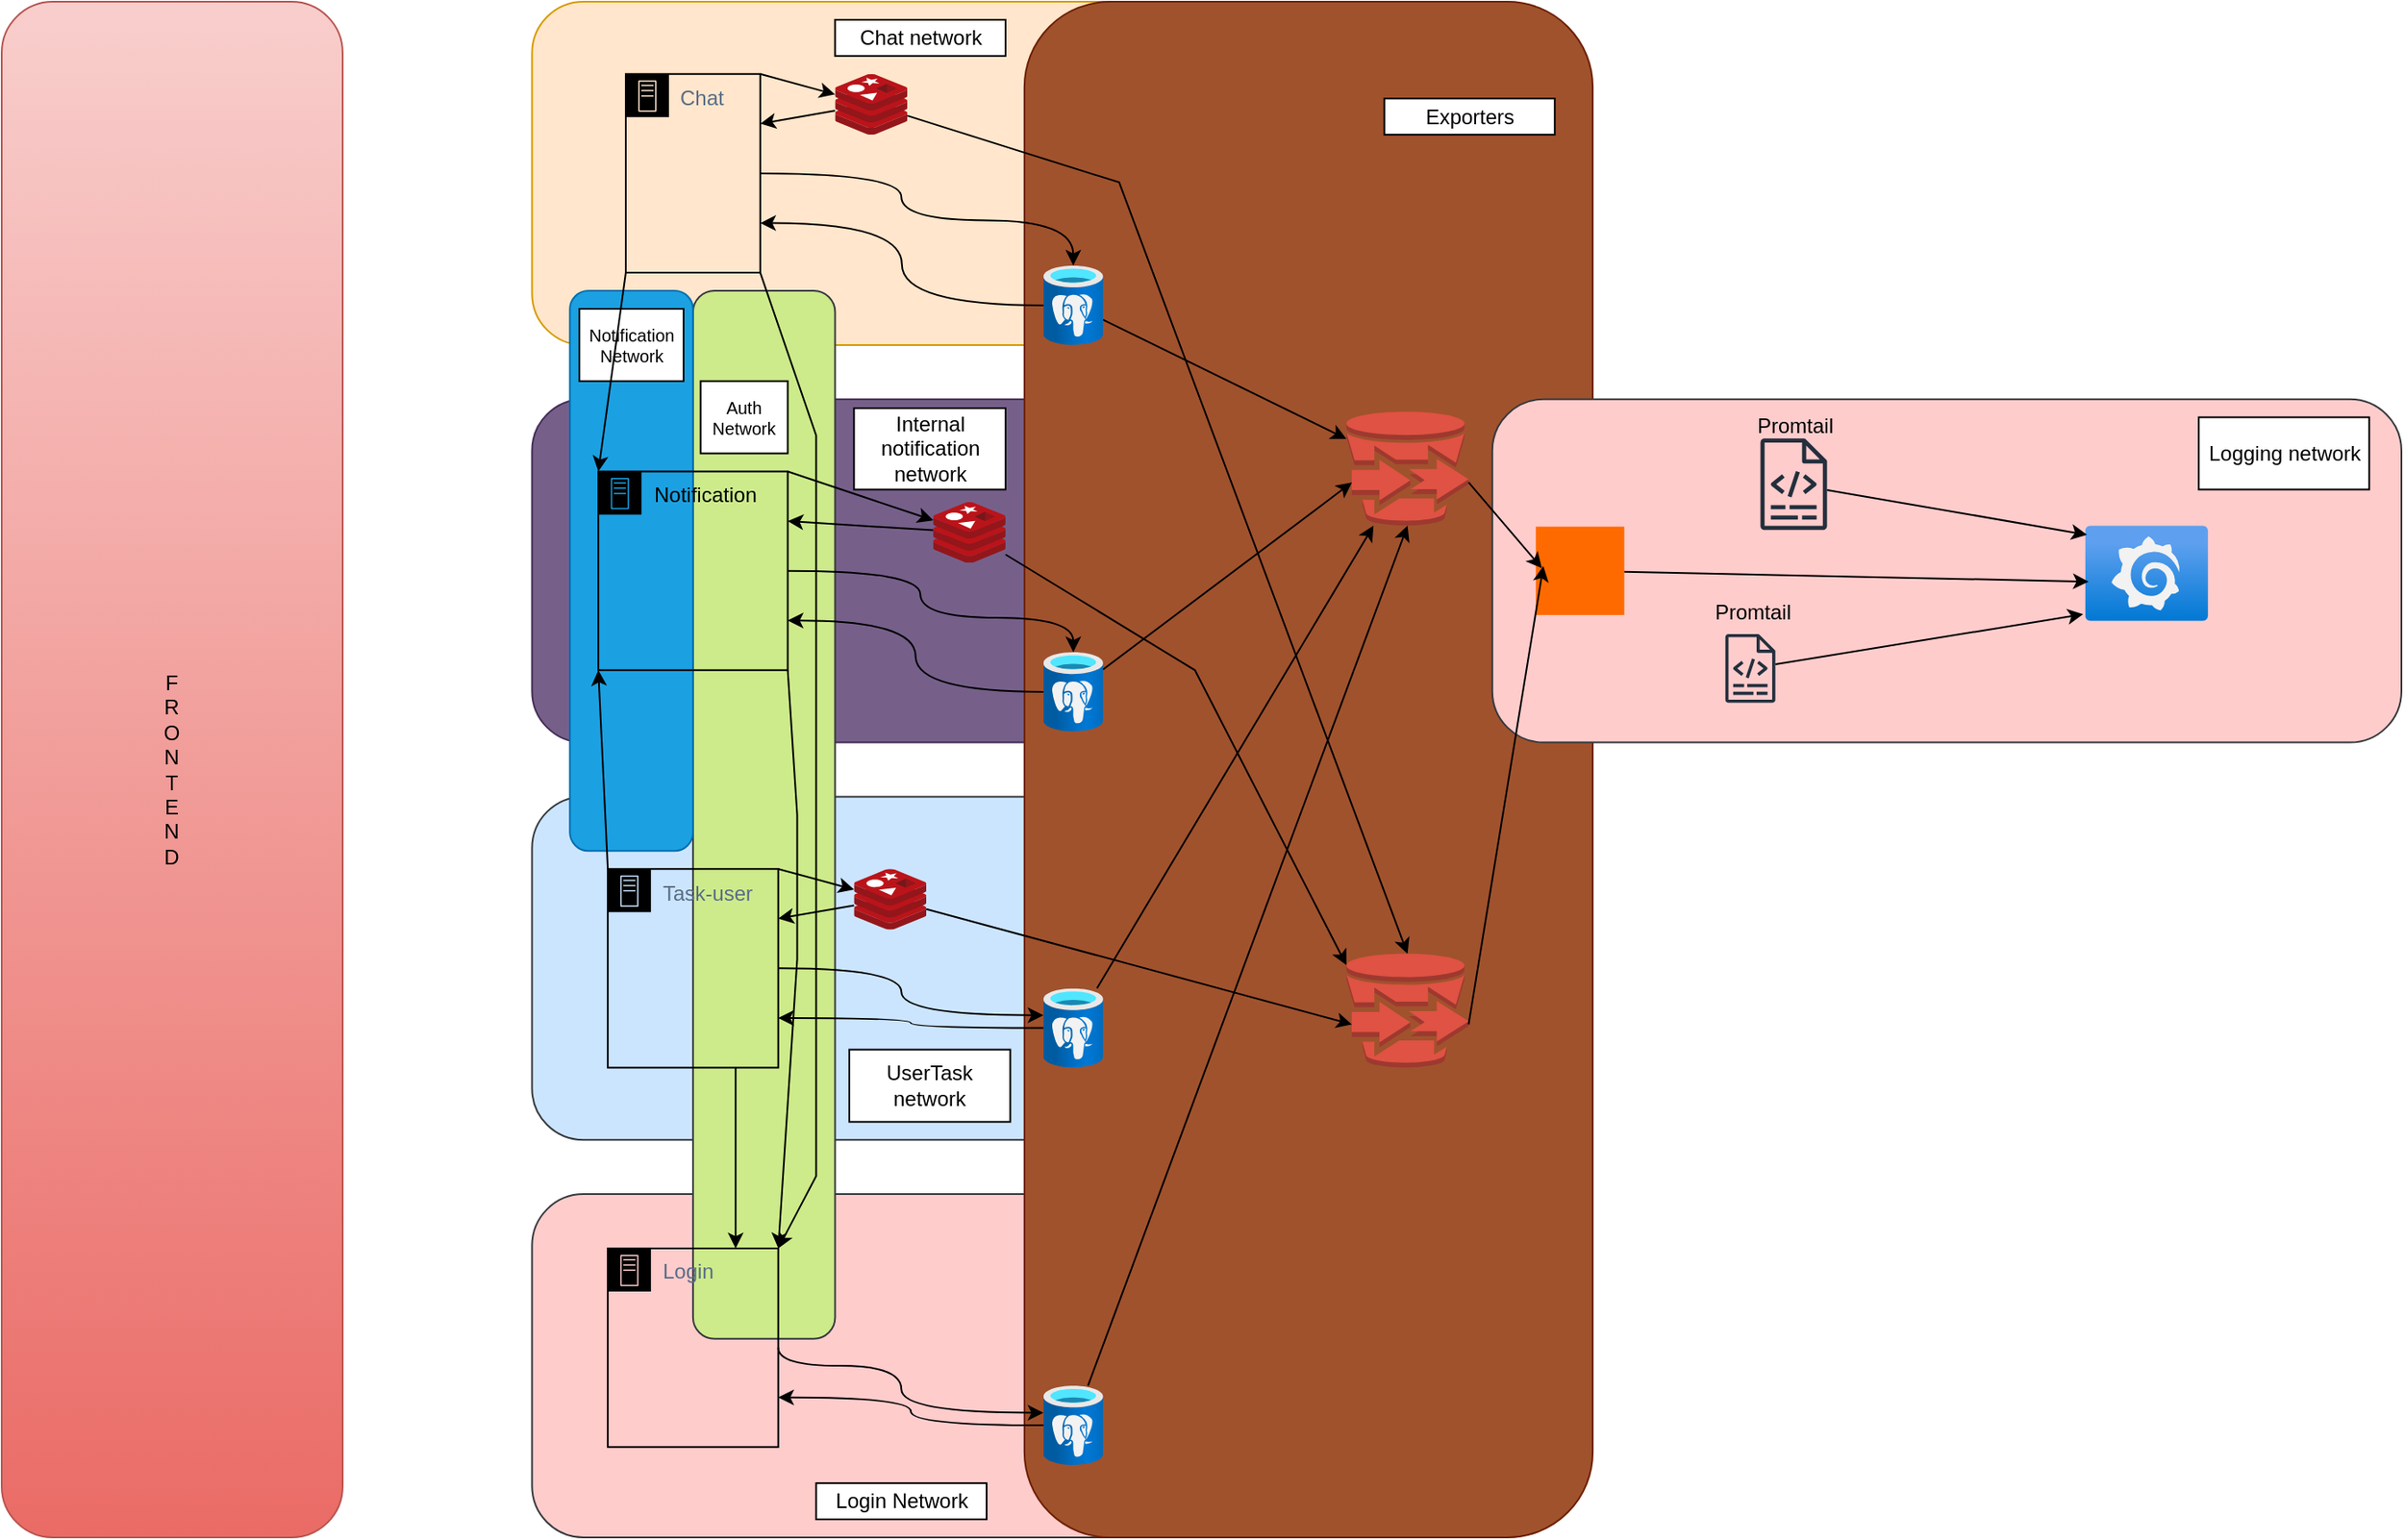 <mxfile version="25.0.1">
  <diagram name="Pagina-1" id="yMpDiUnfgn-FXkti6ebx">
    <mxGraphModel dx="1687" dy="887" grid="1" gridSize="10" guides="1" tooltips="1" connect="1" arrows="1" fold="1" page="1" pageScale="1" pageWidth="827" pageHeight="1169" math="0" shadow="0">
      <root>
        <mxCell id="0" />
        <mxCell id="1" parent="0" />
        <mxCell id="dpHFUe7kgixvxvwRE73G-172" value="" style="group" vertex="1" connectable="0" parent="1">
          <mxGeometry x="190" y="210" width="1390" height="890" as="geometry" />
        </mxCell>
        <mxCell id="dpHFUe7kgixvxvwRE73G-90" value="" style="rounded=1;whiteSpace=wrap;html=1;fillColor=#ffe6cc;strokeColor=#d79b00;align=right;labelPosition=left;verticalLabelPosition=bottom;verticalAlign=top;spacing=2;" vertex="1" parent="dpHFUe7kgixvxvwRE73G-172">
          <mxGeometry x="307.182" width="416.89" height="198.941" as="geometry" />
        </mxCell>
        <mxCell id="dpHFUe7kgixvxvwRE73G-113" value="" style="rounded=1;whiteSpace=wrap;html=1;fillColor=#76608a;strokeColor=#432D57;align=right;labelPosition=left;verticalLabelPosition=bottom;verticalAlign=top;fontColor=#ffffff;spacing=2;" vertex="1" parent="dpHFUe7kgixvxvwRE73G-172">
          <mxGeometry x="307.182" y="230.353" width="416.89" height="198.941" as="geometry" />
        </mxCell>
        <mxCell id="dpHFUe7kgixvxvwRE73G-93" value="" style="rounded=1;whiteSpace=wrap;html=1;fillColor=#ffcccc;strokeColor=#36393d;align=right;labelPosition=left;verticalLabelPosition=bottom;verticalAlign=top;spacing=2;" vertex="1" parent="dpHFUe7kgixvxvwRE73G-172">
          <mxGeometry x="307.182" y="691.059" width="416.89" height="198.941" as="geometry" />
        </mxCell>
        <mxCell id="dpHFUe7kgixvxvwRE73G-103" value="" style="rounded=1;whiteSpace=wrap;html=1;fillColor=#cce5ff;strokeColor=#36393d;align=right;labelPosition=left;verticalLabelPosition=bottom;verticalAlign=top;spacing=2;" vertex="1" parent="dpHFUe7kgixvxvwRE73G-172">
          <mxGeometry x="307.182" y="460.706" width="416.89" height="198.941" as="geometry" />
        </mxCell>
        <mxCell id="dpHFUe7kgixvxvwRE73G-156" value="" style="rounded=1;whiteSpace=wrap;html=1;fillColor=#cdeb8b;strokeColor=#36393d;spacing=2;" vertex="1" parent="dpHFUe7kgixvxvwRE73G-172">
          <mxGeometry x="400.434" y="167.529" width="82.281" height="607.294" as="geometry" />
        </mxCell>
        <mxCell id="dpHFUe7kgixvxvwRE73G-131" value="" style="rounded=1;whiteSpace=wrap;html=1;fillColor=#a0522d;fontColor=#ffffff;strokeColor=#6D1F00;spacing=2;" vertex="1" parent="dpHFUe7kgixvxvwRE73G-172">
          <mxGeometry x="592.423" width="329.124" height="890" as="geometry" />
        </mxCell>
        <mxCell id="dpHFUe7kgixvxvwRE73G-84" style="edgeStyle=orthogonalEdgeStyle;rounded=0;orthogonalLoop=1;jettySize=auto;html=1;curved=1;entryX=1;entryY=0.75;entryDx=0;entryDy=0;spacing=2;" edge="1" parent="dpHFUe7kgixvxvwRE73G-172" source="dpHFUe7kgixvxvwRE73G-91" target="dpHFUe7kgixvxvwRE73G-82">
          <mxGeometry relative="1" as="geometry">
            <mxPoint x="592.423" y="141.353" as="sourcePoint" />
            <mxPoint x="438.832" y="146.588" as="targetPoint" />
          </mxGeometry>
        </mxCell>
        <mxCell id="dpHFUe7kgixvxvwRE73G-83" style="edgeStyle=orthogonalEdgeStyle;rounded=0;orthogonalLoop=1;jettySize=auto;html=1;exitX=1;exitY=0.5;exitDx=0;exitDy=0;curved=1;spacing=2;" edge="1" parent="dpHFUe7kgixvxvwRE73G-172" source="dpHFUe7kgixvxvwRE73G-82" target="dpHFUe7kgixvxvwRE73G-91">
          <mxGeometry relative="1" as="geometry">
            <mxPoint x="592.423" y="125.647" as="targetPoint" />
            <Array as="points">
              <mxPoint x="521.113" y="99.471" />
              <mxPoint x="521.113" y="126.694" />
            </Array>
          </mxGeometry>
        </mxCell>
        <mxCell id="dpHFUe7kgixvxvwRE73G-87" style="edgeStyle=none;rounded=0;orthogonalLoop=1;jettySize=auto;html=1;exitX=1;exitY=0;exitDx=0;exitDy=0;spacing=2;" edge="1" parent="dpHFUe7kgixvxvwRE73G-172" source="dpHFUe7kgixvxvwRE73G-82" target="dpHFUe7kgixvxvwRE73G-85">
          <mxGeometry relative="1" as="geometry" />
        </mxCell>
        <mxCell id="dpHFUe7kgixvxvwRE73G-157" style="edgeStyle=none;rounded=0;orthogonalLoop=1;jettySize=auto;html=1;exitX=1;exitY=1;exitDx=0;exitDy=0;entryX=1;entryY=0;entryDx=0;entryDy=0;spacing=2;" edge="1" parent="dpHFUe7kgixvxvwRE73G-172" source="dpHFUe7kgixvxvwRE73G-82" target="dpHFUe7kgixvxvwRE73G-97">
          <mxGeometry relative="1" as="geometry">
            <Array as="points">
              <mxPoint x="471.744" y="251.294" />
              <mxPoint x="471.744" y="345.529" />
              <mxPoint x="471.744" y="439.765" />
              <mxPoint x="471.744" y="628.235" />
              <mxPoint x="471.744" y="680.588" />
            </Array>
          </mxGeometry>
        </mxCell>
        <mxCell id="dpHFUe7kgixvxvwRE73G-82" value="Chat" style="points=[[0,0],[0.25,0],[0.5,0],[0.75,0],[1,0],[1,0.25],[1,0.5],[1,0.75],[1,1],[0.75,1],[0.5,1],[0.25,1],[0,1],[0,0.75],[0,0.5],[0,0.25]];outlineConnect=0;gradientColor=none;html=1;whiteSpace=wrap;fontSize=12;fontStyle=0;container=1;pointerEvents=0;collapsible=0;recursiveResize=0;shape=mxgraph.aws4.group;grIcon=mxgraph.aws4.group_on_premise;strokeColor=#000000;fillColor=none;verticalAlign=top;align=left;spacingLeft=30;fontColor=#5A6C86;dashed=0;spacing=2;" vertex="1" parent="dpHFUe7kgixvxvwRE73G-172">
          <mxGeometry x="361.488" y="41.882" width="77.893" height="115.176" as="geometry" />
        </mxCell>
        <mxCell id="dpHFUe7kgixvxvwRE73G-88" style="edgeStyle=none;rounded=0;orthogonalLoop=1;jettySize=auto;html=1;entryX=1;entryY=0.25;entryDx=0;entryDy=0;spacing=2;" edge="1" parent="dpHFUe7kgixvxvwRE73G-172" source="dpHFUe7kgixvxvwRE73G-85" target="dpHFUe7kgixvxvwRE73G-82">
          <mxGeometry relative="1" as="geometry" />
        </mxCell>
        <mxCell id="dpHFUe7kgixvxvwRE73G-147" value="" style="rounded=1;whiteSpace=wrap;html=1;fillColor=#1ba1e2;strokeColor=#006EAF;fontColor=#ffffff;spacing=2;" vertex="1" parent="dpHFUe7kgixvxvwRE73G-172">
          <mxGeometry x="329.124" y="167.529" width="71.31" height="324.588" as="geometry" />
        </mxCell>
        <mxCell id="dpHFUe7kgixvxvwRE73G-85" value="" style="image;sketch=0;aspect=fixed;html=1;points=[];align=center;fontSize=12;image=img/lib/mscae/Cache_Redis_Product.svg;spacing=2;" vertex="1" parent="dpHFUe7kgixvxvwRE73G-172">
          <mxGeometry x="482.715" y="41.882" width="41.882" height="35.181" as="geometry" />
        </mxCell>
        <mxCell id="dpHFUe7kgixvxvwRE73G-86" style="edgeStyle=none;rounded=0;orthogonalLoop=1;jettySize=auto;html=1;exitX=1;exitY=0.5;exitDx=0;exitDy=0;spacing=2;" edge="1" parent="dpHFUe7kgixvxvwRE73G-172" source="dpHFUe7kgixvxvwRE73G-82" target="dpHFUe7kgixvxvwRE73G-82">
          <mxGeometry relative="1" as="geometry" />
        </mxCell>
        <mxCell id="dpHFUe7kgixvxvwRE73G-134" style="edgeStyle=none;rounded=0;orthogonalLoop=1;jettySize=auto;html=1;spacing=2;" edge="1" parent="dpHFUe7kgixvxvwRE73G-172" source="dpHFUe7kgixvxvwRE73G-91" target="dpHFUe7kgixvxvwRE73G-133">
          <mxGeometry relative="1" as="geometry" />
        </mxCell>
        <mxCell id="dpHFUe7kgixvxvwRE73G-91" value="" style="image;aspect=fixed;html=1;points=[];align=center;fontSize=12;image=img/lib/azure2/databases/Azure_Database_PostgreSQL_Server.svg;spacing=2;" vertex="1" parent="dpHFUe7kgixvxvwRE73G-172">
          <mxGeometry x="603.394" y="152.871" width="34.553" height="46.071" as="geometry" />
        </mxCell>
        <mxCell id="dpHFUe7kgixvxvwRE73G-92" value="Chat network" style="whiteSpace=wrap;html=1;spacing=2;" vertex="1" parent="dpHFUe7kgixvxvwRE73G-172">
          <mxGeometry x="482.715" y="10.471" width="98.737" height="20.941" as="geometry" />
        </mxCell>
        <mxCell id="dpHFUe7kgixvxvwRE73G-94" style="edgeStyle=orthogonalEdgeStyle;rounded=0;orthogonalLoop=1;jettySize=auto;html=1;curved=1;entryX=1;entryY=0.75;entryDx=0;entryDy=0;spacing=2;" edge="1" parent="dpHFUe7kgixvxvwRE73G-172" source="dpHFUe7kgixvxvwRE73G-101" target="dpHFUe7kgixvxvwRE73G-97">
          <mxGeometry relative="1" as="geometry">
            <mxPoint x="592.423" y="832.412" as="sourcePoint" />
            <mxPoint x="438.832" y="837.647" as="targetPoint" />
          </mxGeometry>
        </mxCell>
        <mxCell id="dpHFUe7kgixvxvwRE73G-95" style="edgeStyle=orthogonalEdgeStyle;rounded=0;orthogonalLoop=1;jettySize=auto;html=1;exitX=1;exitY=0.5;exitDx=0;exitDy=0;curved=1;spacing=2;" edge="1" parent="dpHFUe7kgixvxvwRE73G-172" source="dpHFUe7kgixvxvwRE73G-97" target="dpHFUe7kgixvxvwRE73G-101">
          <mxGeometry relative="1" as="geometry">
            <mxPoint x="592.423" y="816.706" as="targetPoint" />
            <Array as="points">
              <mxPoint x="521.113" y="790.529" />
              <mxPoint x="521.113" y="817.753" />
            </Array>
          </mxGeometry>
        </mxCell>
        <mxCell id="dpHFUe7kgixvxvwRE73G-97" value="Login" style="points=[[0,0],[0.25,0],[0.5,0],[0.75,0],[1,0],[1,0.25],[1,0.5],[1,0.75],[1,1],[0.75,1],[0.5,1],[0.25,1],[0,1],[0,0.75],[0,0.5],[0,0.25]];outlineConnect=0;gradientColor=none;html=1;whiteSpace=wrap;fontSize=12;fontStyle=0;container=1;pointerEvents=0;collapsible=0;recursiveResize=0;shape=mxgraph.aws4.group;grIcon=mxgraph.aws4.group_on_premise;strokeColor=#000000;fillColor=none;verticalAlign=top;align=left;spacingLeft=30;fontColor=#5A6C86;dashed=0;spacing=2;" vertex="1" parent="dpHFUe7kgixvxvwRE73G-172">
          <mxGeometry x="351.066" y="722.471" width="98.737" height="115.176" as="geometry" />
        </mxCell>
        <mxCell id="dpHFUe7kgixvxvwRE73G-100" style="edgeStyle=none;rounded=0;orthogonalLoop=1;jettySize=auto;html=1;exitX=1;exitY=0.5;exitDx=0;exitDy=0;spacing=2;" edge="1" parent="dpHFUe7kgixvxvwRE73G-172" source="dpHFUe7kgixvxvwRE73G-97" target="dpHFUe7kgixvxvwRE73G-97">
          <mxGeometry relative="1" as="geometry" />
        </mxCell>
        <mxCell id="dpHFUe7kgixvxvwRE73G-101" value="" style="image;aspect=fixed;html=1;points=[];align=center;fontSize=12;image=img/lib/azure2/databases/Azure_Database_PostgreSQL_Server.svg;spacing=2;" vertex="1" parent="dpHFUe7kgixvxvwRE73G-172">
          <mxGeometry x="603.394" y="802.047" width="34.553" height="46.071" as="geometry" />
        </mxCell>
        <mxCell id="dpHFUe7kgixvxvwRE73G-102" value="Login Network" style="whiteSpace=wrap;html=1;spacing=2;" vertex="1" parent="dpHFUe7kgixvxvwRE73G-172">
          <mxGeometry x="471.744" y="858.588" width="98.737" height="20.941" as="geometry" />
        </mxCell>
        <mxCell id="dpHFUe7kgixvxvwRE73G-104" style="edgeStyle=orthogonalEdgeStyle;rounded=0;orthogonalLoop=1;jettySize=auto;html=1;curved=1;entryX=1;entryY=0.75;entryDx=0;entryDy=0;spacing=2;" edge="1" parent="dpHFUe7kgixvxvwRE73G-172" source="dpHFUe7kgixvxvwRE73G-111" target="dpHFUe7kgixvxvwRE73G-107">
          <mxGeometry relative="1" as="geometry">
            <mxPoint x="592.423" y="602.059" as="sourcePoint" />
            <mxPoint x="438.832" y="607.294" as="targetPoint" />
          </mxGeometry>
        </mxCell>
        <mxCell id="dpHFUe7kgixvxvwRE73G-105" style="edgeStyle=orthogonalEdgeStyle;rounded=0;orthogonalLoop=1;jettySize=auto;html=1;exitX=1;exitY=0.5;exitDx=0;exitDy=0;curved=1;spacing=2;" edge="1" parent="dpHFUe7kgixvxvwRE73G-172" source="dpHFUe7kgixvxvwRE73G-107" target="dpHFUe7kgixvxvwRE73G-111">
          <mxGeometry relative="1" as="geometry">
            <mxPoint x="592.423" y="586.353" as="targetPoint" />
            <Array as="points">
              <mxPoint x="521.113" y="560.176" />
              <mxPoint x="521.113" y="587.4" />
            </Array>
          </mxGeometry>
        </mxCell>
        <mxCell id="dpHFUe7kgixvxvwRE73G-106" style="edgeStyle=none;rounded=0;orthogonalLoop=1;jettySize=auto;html=1;exitX=1;exitY=0;exitDx=0;exitDy=0;spacing=2;" edge="1" parent="dpHFUe7kgixvxvwRE73G-172" source="dpHFUe7kgixvxvwRE73G-107" target="dpHFUe7kgixvxvwRE73G-109">
          <mxGeometry relative="1" as="geometry" />
        </mxCell>
        <mxCell id="dpHFUe7kgixvxvwRE73G-153" style="edgeStyle=none;rounded=0;orthogonalLoop=1;jettySize=auto;html=1;exitX=0;exitY=0;exitDx=0;exitDy=0;entryX=0;entryY=1;entryDx=0;entryDy=0;spacing=2;" edge="1" parent="dpHFUe7kgixvxvwRE73G-172" source="dpHFUe7kgixvxvwRE73G-107" target="dpHFUe7kgixvxvwRE73G-117">
          <mxGeometry relative="1" as="geometry" />
        </mxCell>
        <mxCell id="dpHFUe7kgixvxvwRE73G-158" style="edgeStyle=none;rounded=0;orthogonalLoop=1;jettySize=auto;html=1;exitX=0.75;exitY=1;exitDx=0;exitDy=0;entryX=0.75;entryY=0;entryDx=0;entryDy=0;spacing=2;" edge="1" parent="dpHFUe7kgixvxvwRE73G-172" source="dpHFUe7kgixvxvwRE73G-107" target="dpHFUe7kgixvxvwRE73G-97">
          <mxGeometry relative="1" as="geometry" />
        </mxCell>
        <mxCell id="dpHFUe7kgixvxvwRE73G-107" value="Task-user" style="points=[[0,0],[0.25,0],[0.5,0],[0.75,0],[1,0],[1,0.25],[1,0.5],[1,0.75],[1,1],[0.75,1],[0.5,1],[0.25,1],[0,1],[0,0.75],[0,0.5],[0,0.25]];outlineConnect=0;gradientColor=none;html=1;whiteSpace=wrap;fontSize=12;fontStyle=0;container=1;pointerEvents=0;collapsible=0;recursiveResize=0;shape=mxgraph.aws4.group;grIcon=mxgraph.aws4.group_on_premise;strokeColor=#000000;fillColor=none;verticalAlign=top;align=left;spacingLeft=30;fontColor=#5A6C86;dashed=0;spacing=2;" vertex="1" parent="dpHFUe7kgixvxvwRE73G-172">
          <mxGeometry x="351.066" y="502.588" width="98.737" height="115.176" as="geometry" />
        </mxCell>
        <mxCell id="dpHFUe7kgixvxvwRE73G-108" style="edgeStyle=none;rounded=0;orthogonalLoop=1;jettySize=auto;html=1;entryX=1;entryY=0.25;entryDx=0;entryDy=0;spacing=2;" edge="1" parent="dpHFUe7kgixvxvwRE73G-172" source="dpHFUe7kgixvxvwRE73G-109" target="dpHFUe7kgixvxvwRE73G-107">
          <mxGeometry relative="1" as="geometry" />
        </mxCell>
        <mxCell id="dpHFUe7kgixvxvwRE73G-109" value="" style="image;sketch=0;aspect=fixed;html=1;points=[];align=center;fontSize=12;image=img/lib/mscae/Cache_Redis_Product.svg;spacing=2;" vertex="1" parent="dpHFUe7kgixvxvwRE73G-172">
          <mxGeometry x="493.686" y="502.588" width="41.882" height="35.181" as="geometry" />
        </mxCell>
        <mxCell id="dpHFUe7kgixvxvwRE73G-110" style="edgeStyle=none;rounded=0;orthogonalLoop=1;jettySize=auto;html=1;exitX=1;exitY=0.5;exitDx=0;exitDy=0;spacing=2;" edge="1" parent="dpHFUe7kgixvxvwRE73G-172" source="dpHFUe7kgixvxvwRE73G-107" target="dpHFUe7kgixvxvwRE73G-107">
          <mxGeometry relative="1" as="geometry" />
        </mxCell>
        <mxCell id="dpHFUe7kgixvxvwRE73G-136" style="edgeStyle=none;rounded=0;orthogonalLoop=1;jettySize=auto;html=1;spacing=2;" edge="1" parent="dpHFUe7kgixvxvwRE73G-172" source="dpHFUe7kgixvxvwRE73G-111" target="dpHFUe7kgixvxvwRE73G-133">
          <mxGeometry relative="1" as="geometry" />
        </mxCell>
        <mxCell id="dpHFUe7kgixvxvwRE73G-111" value="" style="image;aspect=fixed;html=1;points=[];align=center;fontSize=12;image=img/lib/azure2/databases/Azure_Database_PostgreSQL_Server.svg;spacing=2;" vertex="1" parent="dpHFUe7kgixvxvwRE73G-172">
          <mxGeometry x="603.394" y="571.694" width="34.553" height="46.071" as="geometry" />
        </mxCell>
        <mxCell id="dpHFUe7kgixvxvwRE73G-112" value="UserTask network" style="whiteSpace=wrap;html=1;spacing=2;" vertex="1" parent="dpHFUe7kgixvxvwRE73G-172">
          <mxGeometry x="490.943" y="607.294" width="93.252" height="41.882" as="geometry" />
        </mxCell>
        <mxCell id="dpHFUe7kgixvxvwRE73G-114" style="edgeStyle=orthogonalEdgeStyle;rounded=0;orthogonalLoop=1;jettySize=auto;html=1;curved=1;entryX=1;entryY=0.75;entryDx=0;entryDy=0;spacing=2;" edge="1" parent="dpHFUe7kgixvxvwRE73G-172" source="dpHFUe7kgixvxvwRE73G-121" target="dpHFUe7kgixvxvwRE73G-117">
          <mxGeometry relative="1" as="geometry">
            <mxPoint x="603.394" y="371.706" as="sourcePoint" />
            <mxPoint x="449.803" y="376.941" as="targetPoint" />
          </mxGeometry>
        </mxCell>
        <mxCell id="dpHFUe7kgixvxvwRE73G-115" style="edgeStyle=orthogonalEdgeStyle;rounded=0;orthogonalLoop=1;jettySize=auto;html=1;exitX=1;exitY=0.5;exitDx=0;exitDy=0;curved=1;spacing=2;" edge="1" parent="dpHFUe7kgixvxvwRE73G-172" source="dpHFUe7kgixvxvwRE73G-117" target="dpHFUe7kgixvxvwRE73G-121">
          <mxGeometry relative="1" as="geometry">
            <mxPoint x="603.394" y="356" as="targetPoint" />
            <Array as="points">
              <mxPoint x="532.084" y="329.824" />
              <mxPoint x="532.084" y="357.047" />
            </Array>
          </mxGeometry>
        </mxCell>
        <mxCell id="dpHFUe7kgixvxvwRE73G-116" style="edgeStyle=none;rounded=0;orthogonalLoop=1;jettySize=auto;html=1;exitX=1;exitY=0;exitDx=0;exitDy=0;spacing=2;" edge="1" parent="dpHFUe7kgixvxvwRE73G-172" source="dpHFUe7kgixvxvwRE73G-117" target="dpHFUe7kgixvxvwRE73G-119">
          <mxGeometry relative="1" as="geometry" />
        </mxCell>
        <mxCell id="dpHFUe7kgixvxvwRE73G-159" style="edgeStyle=none;rounded=0;orthogonalLoop=1;jettySize=auto;html=1;exitX=1;exitY=1;exitDx=0;exitDy=0;entryX=1;entryY=0;entryDx=0;entryDy=0;spacing=2;" edge="1" parent="dpHFUe7kgixvxvwRE73G-172" source="dpHFUe7kgixvxvwRE73G-117" target="dpHFUe7kgixvxvwRE73G-97">
          <mxGeometry relative="1" as="geometry">
            <Array as="points">
              <mxPoint x="460.773" y="471.176" />
              <mxPoint x="460.773" y="554.941" />
            </Array>
          </mxGeometry>
        </mxCell>
        <mxCell id="dpHFUe7kgixvxvwRE73G-117" value="Notification" style="points=[[0,0],[0.25,0],[0.5,0],[0.75,0],[1,0],[1,0.25],[1,0.5],[1,0.75],[1,1],[0.75,1],[0.5,1],[0.25,1],[0,1],[0,0.75],[0,0.5],[0,0.25]];outlineConnect=0;html=1;whiteSpace=wrap;fontSize=12;fontStyle=0;container=1;pointerEvents=0;collapsible=0;recursiveResize=0;shape=mxgraph.aws4.group;grIcon=mxgraph.aws4.group_on_premise;verticalAlign=top;align=left;spacingLeft=30;dashed=0;fillColor=none;spacing=2;" vertex="1" parent="dpHFUe7kgixvxvwRE73G-172">
          <mxGeometry x="345.58" y="272.235" width="109.708" height="115.176" as="geometry" />
        </mxCell>
        <mxCell id="dpHFUe7kgixvxvwRE73G-118" style="edgeStyle=none;rounded=0;orthogonalLoop=1;jettySize=auto;html=1;entryX=1;entryY=0.25;entryDx=0;entryDy=0;spacing=2;" edge="1" parent="dpHFUe7kgixvxvwRE73G-172" source="dpHFUe7kgixvxvwRE73G-119" target="dpHFUe7kgixvxvwRE73G-117">
          <mxGeometry relative="1" as="geometry" />
        </mxCell>
        <mxCell id="dpHFUe7kgixvxvwRE73G-119" value="" style="image;sketch=0;aspect=fixed;html=1;points=[];align=center;fontSize=12;image=img/lib/mscae/Cache_Redis_Product.svg;spacing=2;" vertex="1" parent="dpHFUe7kgixvxvwRE73G-172">
          <mxGeometry x="539.568" y="290.0" width="41.882" height="35.181" as="geometry" />
        </mxCell>
        <mxCell id="dpHFUe7kgixvxvwRE73G-120" style="edgeStyle=none;rounded=0;orthogonalLoop=1;jettySize=auto;html=1;exitX=1;exitY=0.5;exitDx=0;exitDy=0;spacing=2;" edge="1" parent="dpHFUe7kgixvxvwRE73G-172" source="dpHFUe7kgixvxvwRE73G-117" target="dpHFUe7kgixvxvwRE73G-117">
          <mxGeometry relative="1" as="geometry" />
        </mxCell>
        <mxCell id="dpHFUe7kgixvxvwRE73G-121" value="" style="image;aspect=fixed;html=1;points=[];align=center;fontSize=12;image=img/lib/azure2/databases/Azure_Database_PostgreSQL_Server.svg;spacing=2;" vertex="1" parent="dpHFUe7kgixvxvwRE73G-172">
          <mxGeometry x="603.394" y="376.941" width="34.553" height="46.071" as="geometry" />
        </mxCell>
        <mxCell id="dpHFUe7kgixvxvwRE73G-122" value="Internal notification network" style="whiteSpace=wrap;html=1;spacing=2;" vertex="1" parent="dpHFUe7kgixvxvwRE73G-172">
          <mxGeometry x="493.686" y="235.588" width="87.766" height="47.118" as="geometry" />
        </mxCell>
        <mxCell id="dpHFUe7kgixvxvwRE73G-124" value="" style="rounded=1;whiteSpace=wrap;html=1;fillColor=#ffcccc;strokeColor=#36393d;align=right;labelPosition=left;verticalLabelPosition=bottom;verticalAlign=top;spacing=2;" vertex="1" parent="dpHFUe7kgixvxvwRE73G-172">
          <mxGeometry x="863.402" y="230.353" width="526.598" height="198.941" as="geometry" />
        </mxCell>
        <mxCell id="dpHFUe7kgixvxvwRE73G-125" value="Logging network" style="whiteSpace=wrap;html=1;spacing=2;" vertex="1" parent="dpHFUe7kgixvxvwRE73G-172">
          <mxGeometry x="1272.612" y="240.824" width="98.737" height="41.882" as="geometry" />
        </mxCell>
        <mxCell id="dpHFUe7kgixvxvwRE73G-129" value="Exporters" style="whiteSpace=wrap;html=1;spacing=2;" vertex="1" parent="dpHFUe7kgixvxvwRE73G-172">
          <mxGeometry x="800.868" y="56.122" width="98.737" height="20.941" as="geometry" />
        </mxCell>
        <mxCell id="dpHFUe7kgixvxvwRE73G-130" style="edgeStyle=none;rounded=0;orthogonalLoop=1;jettySize=auto;html=1;exitX=0;exitY=0.5;exitDx=0;exitDy=0;spacing=2;" edge="1" parent="dpHFUe7kgixvxvwRE73G-172" source="dpHFUe7kgixvxvwRE73G-129" target="dpHFUe7kgixvxvwRE73G-129">
          <mxGeometry relative="1" as="geometry" />
        </mxCell>
        <mxCell id="dpHFUe7kgixvxvwRE73G-132" value="" style="points=[];aspect=fixed;html=1;align=center;shadow=0;dashed=0;fillColor=#FF6A00;strokeColor=none;shape=mxgraph.alibaba_cloud.prometheus;spacing=2;" vertex="1" parent="dpHFUe7kgixvxvwRE73G-172">
          <mxGeometry x="888.635" y="304.223" width="51.201" height="51.201" as="geometry" />
        </mxCell>
        <mxCell id="dpHFUe7kgixvxvwRE73G-133" value="" style="outlineConnect=0;dashed=0;verticalLabelPosition=bottom;verticalAlign=top;align=center;html=1;shape=mxgraph.aws3.import_export;fillColor=#E05243;gradientColor=none;spacing=2;" vertex="1" parent="dpHFUe7kgixvxvwRE73G-172">
          <mxGeometry x="778.927" y="237.682" width="70.762" height="65.965" as="geometry" />
        </mxCell>
        <mxCell id="dpHFUe7kgixvxvwRE73G-135" style="edgeStyle=none;rounded=0;orthogonalLoop=1;jettySize=auto;html=1;entryX=0.045;entryY=0.62;entryDx=0;entryDy=0;entryPerimeter=0;spacing=2;" edge="1" parent="dpHFUe7kgixvxvwRE73G-172" source="dpHFUe7kgixvxvwRE73G-121" target="dpHFUe7kgixvxvwRE73G-133">
          <mxGeometry relative="1" as="geometry" />
        </mxCell>
        <mxCell id="dpHFUe7kgixvxvwRE73G-137" style="edgeStyle=none;rounded=0;orthogonalLoop=1;jettySize=auto;html=1;exitX=1;exitY=0.62;exitDx=0;exitDy=0;exitPerimeter=0;entryX=0.068;entryY=0.47;entryDx=0;entryDy=0;entryPerimeter=0;spacing=2;" edge="1" parent="dpHFUe7kgixvxvwRE73G-172" source="dpHFUe7kgixvxvwRE73G-133" target="dpHFUe7kgixvxvwRE73G-132">
          <mxGeometry relative="1" as="geometry" />
        </mxCell>
        <mxCell id="dpHFUe7kgixvxvwRE73G-138" style="edgeStyle=none;rounded=0;orthogonalLoop=1;jettySize=auto;html=1;entryX=0.5;entryY=1;entryDx=0;entryDy=0;entryPerimeter=0;spacing=2;" edge="1" parent="dpHFUe7kgixvxvwRE73G-172" source="dpHFUe7kgixvxvwRE73G-101" target="dpHFUe7kgixvxvwRE73G-133">
          <mxGeometry relative="1" as="geometry" />
        </mxCell>
        <mxCell id="dpHFUe7kgixvxvwRE73G-139" value="" style="outlineConnect=0;dashed=0;verticalLabelPosition=bottom;verticalAlign=top;align=center;html=1;shape=mxgraph.aws3.import_export;fillColor=#E05243;gradientColor=none;spacing=2;" vertex="1" parent="dpHFUe7kgixvxvwRE73G-172">
          <mxGeometry x="778.927" y="551.8" width="70.762" height="65.965" as="geometry" />
        </mxCell>
        <mxCell id="dpHFUe7kgixvxvwRE73G-140" style="edgeStyle=none;rounded=0;orthogonalLoop=1;jettySize=auto;html=1;entryX=0.085;entryY=0.446;entryDx=0;entryDy=0;entryPerimeter=0;exitX=1;exitY=0.62;exitDx=0;exitDy=0;exitPerimeter=0;spacing=2;" edge="1" parent="dpHFUe7kgixvxvwRE73G-172" source="dpHFUe7kgixvxvwRE73G-139" target="dpHFUe7kgixvxvwRE73G-132">
          <mxGeometry relative="1" as="geometry" />
        </mxCell>
        <mxCell id="dpHFUe7kgixvxvwRE73G-160" value="Auth&lt;div&gt;Network&lt;/div&gt;" style="whiteSpace=wrap;html=1;fontSize=10;spacing=2;" vertex="1" parent="dpHFUe7kgixvxvwRE73G-172">
          <mxGeometry x="404.822" y="219.882" width="50.466" height="41.882" as="geometry" />
        </mxCell>
        <mxCell id="dpHFUe7kgixvxvwRE73G-142" style="edgeStyle=none;rounded=0;orthogonalLoop=1;jettySize=auto;html=1;entryX=0.045;entryY=0.62;entryDx=0;entryDy=0;entryPerimeter=0;spacing=2;" edge="1" parent="dpHFUe7kgixvxvwRE73G-172" source="dpHFUe7kgixvxvwRE73G-109" target="dpHFUe7kgixvxvwRE73G-139">
          <mxGeometry relative="1" as="geometry" />
        </mxCell>
        <mxCell id="dpHFUe7kgixvxvwRE73G-143" style="edgeStyle=none;rounded=0;orthogonalLoop=1;jettySize=auto;html=1;entryX=0;entryY=0.1;entryDx=0;entryDy=0;entryPerimeter=0;spacing=2;" edge="1" parent="dpHFUe7kgixvxvwRE73G-172" source="dpHFUe7kgixvxvwRE73G-119" target="dpHFUe7kgixvxvwRE73G-139">
          <mxGeometry relative="1" as="geometry">
            <Array as="points">
              <mxPoint x="691.16" y="387.412" />
            </Array>
          </mxGeometry>
        </mxCell>
        <mxCell id="dpHFUe7kgixvxvwRE73G-144" style="edgeStyle=none;rounded=0;orthogonalLoop=1;jettySize=auto;html=1;entryX=0.5;entryY=0;entryDx=0;entryDy=0;entryPerimeter=0;spacing=2;" edge="1" parent="dpHFUe7kgixvxvwRE73G-172" source="dpHFUe7kgixvxvwRE73G-85" target="dpHFUe7kgixvxvwRE73G-139">
          <mxGeometry relative="1" as="geometry">
            <Array as="points">
              <mxPoint x="647.277" y="104.706" />
            </Array>
          </mxGeometry>
        </mxCell>
        <mxCell id="dpHFUe7kgixvxvwRE73G-146" value="F&lt;div&gt;R&lt;div&gt;O&lt;div&gt;N&lt;div&gt;T&lt;div&gt;E&lt;div&gt;&lt;div&gt;N&lt;div&gt;D&lt;/div&gt;&lt;/div&gt;&lt;/div&gt;&lt;/div&gt;&lt;/div&gt;&lt;/div&gt;&lt;/div&gt;&lt;/div&gt;" style="rounded=1;whiteSpace=wrap;html=1;fillColor=#f8cecc;gradientColor=#ea6b66;strokeColor=#b85450;spacing=2;" vertex="1" parent="dpHFUe7kgixvxvwRE73G-172">
          <mxGeometry width="197.474" height="890" as="geometry" />
        </mxCell>
        <mxCell id="dpHFUe7kgixvxvwRE73G-148" style="edgeStyle=none;rounded=0;orthogonalLoop=1;jettySize=auto;html=1;exitX=0.5;exitY=0;exitDx=0;exitDy=0;spacing=2;" edge="1" parent="dpHFUe7kgixvxvwRE73G-172" source="dpHFUe7kgixvxvwRE73G-147" target="dpHFUe7kgixvxvwRE73G-147">
          <mxGeometry relative="1" as="geometry" />
        </mxCell>
        <mxCell id="dpHFUe7kgixvxvwRE73G-161" value="Notification&lt;div&gt;Network&lt;/div&gt;" style="whiteSpace=wrap;html=1;fontSize=10;spacing=2;" vertex="1" parent="dpHFUe7kgixvxvwRE73G-172">
          <mxGeometry x="334.609" y="178" width="60.339" height="41.882" as="geometry" />
        </mxCell>
        <mxCell id="dpHFUe7kgixvxvwRE73G-154" style="edgeStyle=none;rounded=0;orthogonalLoop=1;jettySize=auto;html=1;exitX=0;exitY=1;exitDx=0;exitDy=0;entryX=0;entryY=0;entryDx=0;entryDy=0;spacing=2;" edge="1" parent="dpHFUe7kgixvxvwRE73G-172" source="dpHFUe7kgixvxvwRE73G-82" target="dpHFUe7kgixvxvwRE73G-117">
          <mxGeometry relative="1" as="geometry" />
        </mxCell>
        <mxCell id="dpHFUe7kgixvxvwRE73G-163" value="" style="image;aspect=fixed;html=1;points=[];align=center;fontSize=12;image=img/lib/azure2/other/Grafana.svg;spacing=2;" vertex="1" parent="dpHFUe7kgixvxvwRE73G-172">
          <mxGeometry x="1206.788" y="303.647" width="71.2" height="55.285" as="geometry" />
        </mxCell>
        <mxCell id="dpHFUe7kgixvxvwRE73G-164" value="" style="sketch=0;outlineConnect=0;fontColor=#232F3E;gradientColor=none;fillColor=#232F3D;strokeColor=none;dashed=0;verticalLabelPosition=bottom;verticalAlign=top;align=center;html=1;fontSize=12;fontStyle=0;aspect=fixed;pointerEvents=1;shape=mxgraph.aws4.logs;spacing=2;" vertex="1" parent="dpHFUe7kgixvxvwRE73G-172">
          <mxGeometry x="1018.639" y="253.147" width="38.741" height="53.013" as="geometry" />
        </mxCell>
        <mxCell id="dpHFUe7kgixvxvwRE73G-165" value="Promtail" style="text;html=1;align=center;verticalAlign=middle;whiteSpace=wrap;rounded=0;spacing=2;" vertex="1" parent="dpHFUe7kgixvxvwRE73G-172">
          <mxGeometry x="1006.022" y="230.353" width="65.825" height="31.412" as="geometry" />
        </mxCell>
        <mxCell id="dpHFUe7kgixvxvwRE73G-166" style="edgeStyle=none;rounded=0;orthogonalLoop=1;jettySize=auto;html=1;entryX=0.015;entryY=0.095;entryDx=0;entryDy=0;entryPerimeter=0;spacing=2;" edge="1" parent="dpHFUe7kgixvxvwRE73G-172" source="dpHFUe7kgixvxvwRE73G-164" target="dpHFUe7kgixvxvwRE73G-163">
          <mxGeometry relative="1" as="geometry" />
        </mxCell>
        <mxCell id="dpHFUe7kgixvxvwRE73G-167" style="edgeStyle=none;rounded=0;orthogonalLoop=1;jettySize=auto;html=1;entryX=0.029;entryY=0.587;entryDx=0;entryDy=0;entryPerimeter=0;spacing=2;" edge="1" parent="dpHFUe7kgixvxvwRE73G-172" source="dpHFUe7kgixvxvwRE73G-132" target="dpHFUe7kgixvxvwRE73G-163">
          <mxGeometry relative="1" as="geometry" />
        </mxCell>
        <mxCell id="dpHFUe7kgixvxvwRE73G-171" style="edgeStyle=none;rounded=0;orthogonalLoop=1;jettySize=auto;html=1;entryX=-0.015;entryY=0.928;entryDx=0;entryDy=0;entryPerimeter=0;spacing=2;" edge="1" parent="dpHFUe7kgixvxvwRE73G-172" source="dpHFUe7kgixvxvwRE73G-168" target="dpHFUe7kgixvxvwRE73G-163">
          <mxGeometry relative="1" as="geometry" />
        </mxCell>
        <mxCell id="dpHFUe7kgixvxvwRE73G-168" value="" style="sketch=0;outlineConnect=0;fontColor=#232F3E;gradientColor=none;fillColor=#232F3D;strokeColor=none;dashed=0;verticalLabelPosition=bottom;verticalAlign=top;align=center;html=1;fontSize=12;fontStyle=0;aspect=fixed;pointerEvents=1;shape=mxgraph.aws4.logs;spacing=2;" vertex="1" parent="dpHFUe7kgixvxvwRE73G-172">
          <mxGeometry x="998.343" y="366.471" width="29.077" height="39.788" as="geometry" />
        </mxCell>
        <mxCell id="dpHFUe7kgixvxvwRE73G-169" value="Promtail" style="text;html=1;align=center;verticalAlign=middle;whiteSpace=wrap;rounded=0;spacing=2;" vertex="1" parent="dpHFUe7kgixvxvwRE73G-172">
          <mxGeometry x="998.343" y="341.341" width="32.912" height="25.129" as="geometry" />
        </mxCell>
      </root>
    </mxGraphModel>
  </diagram>
</mxfile>
